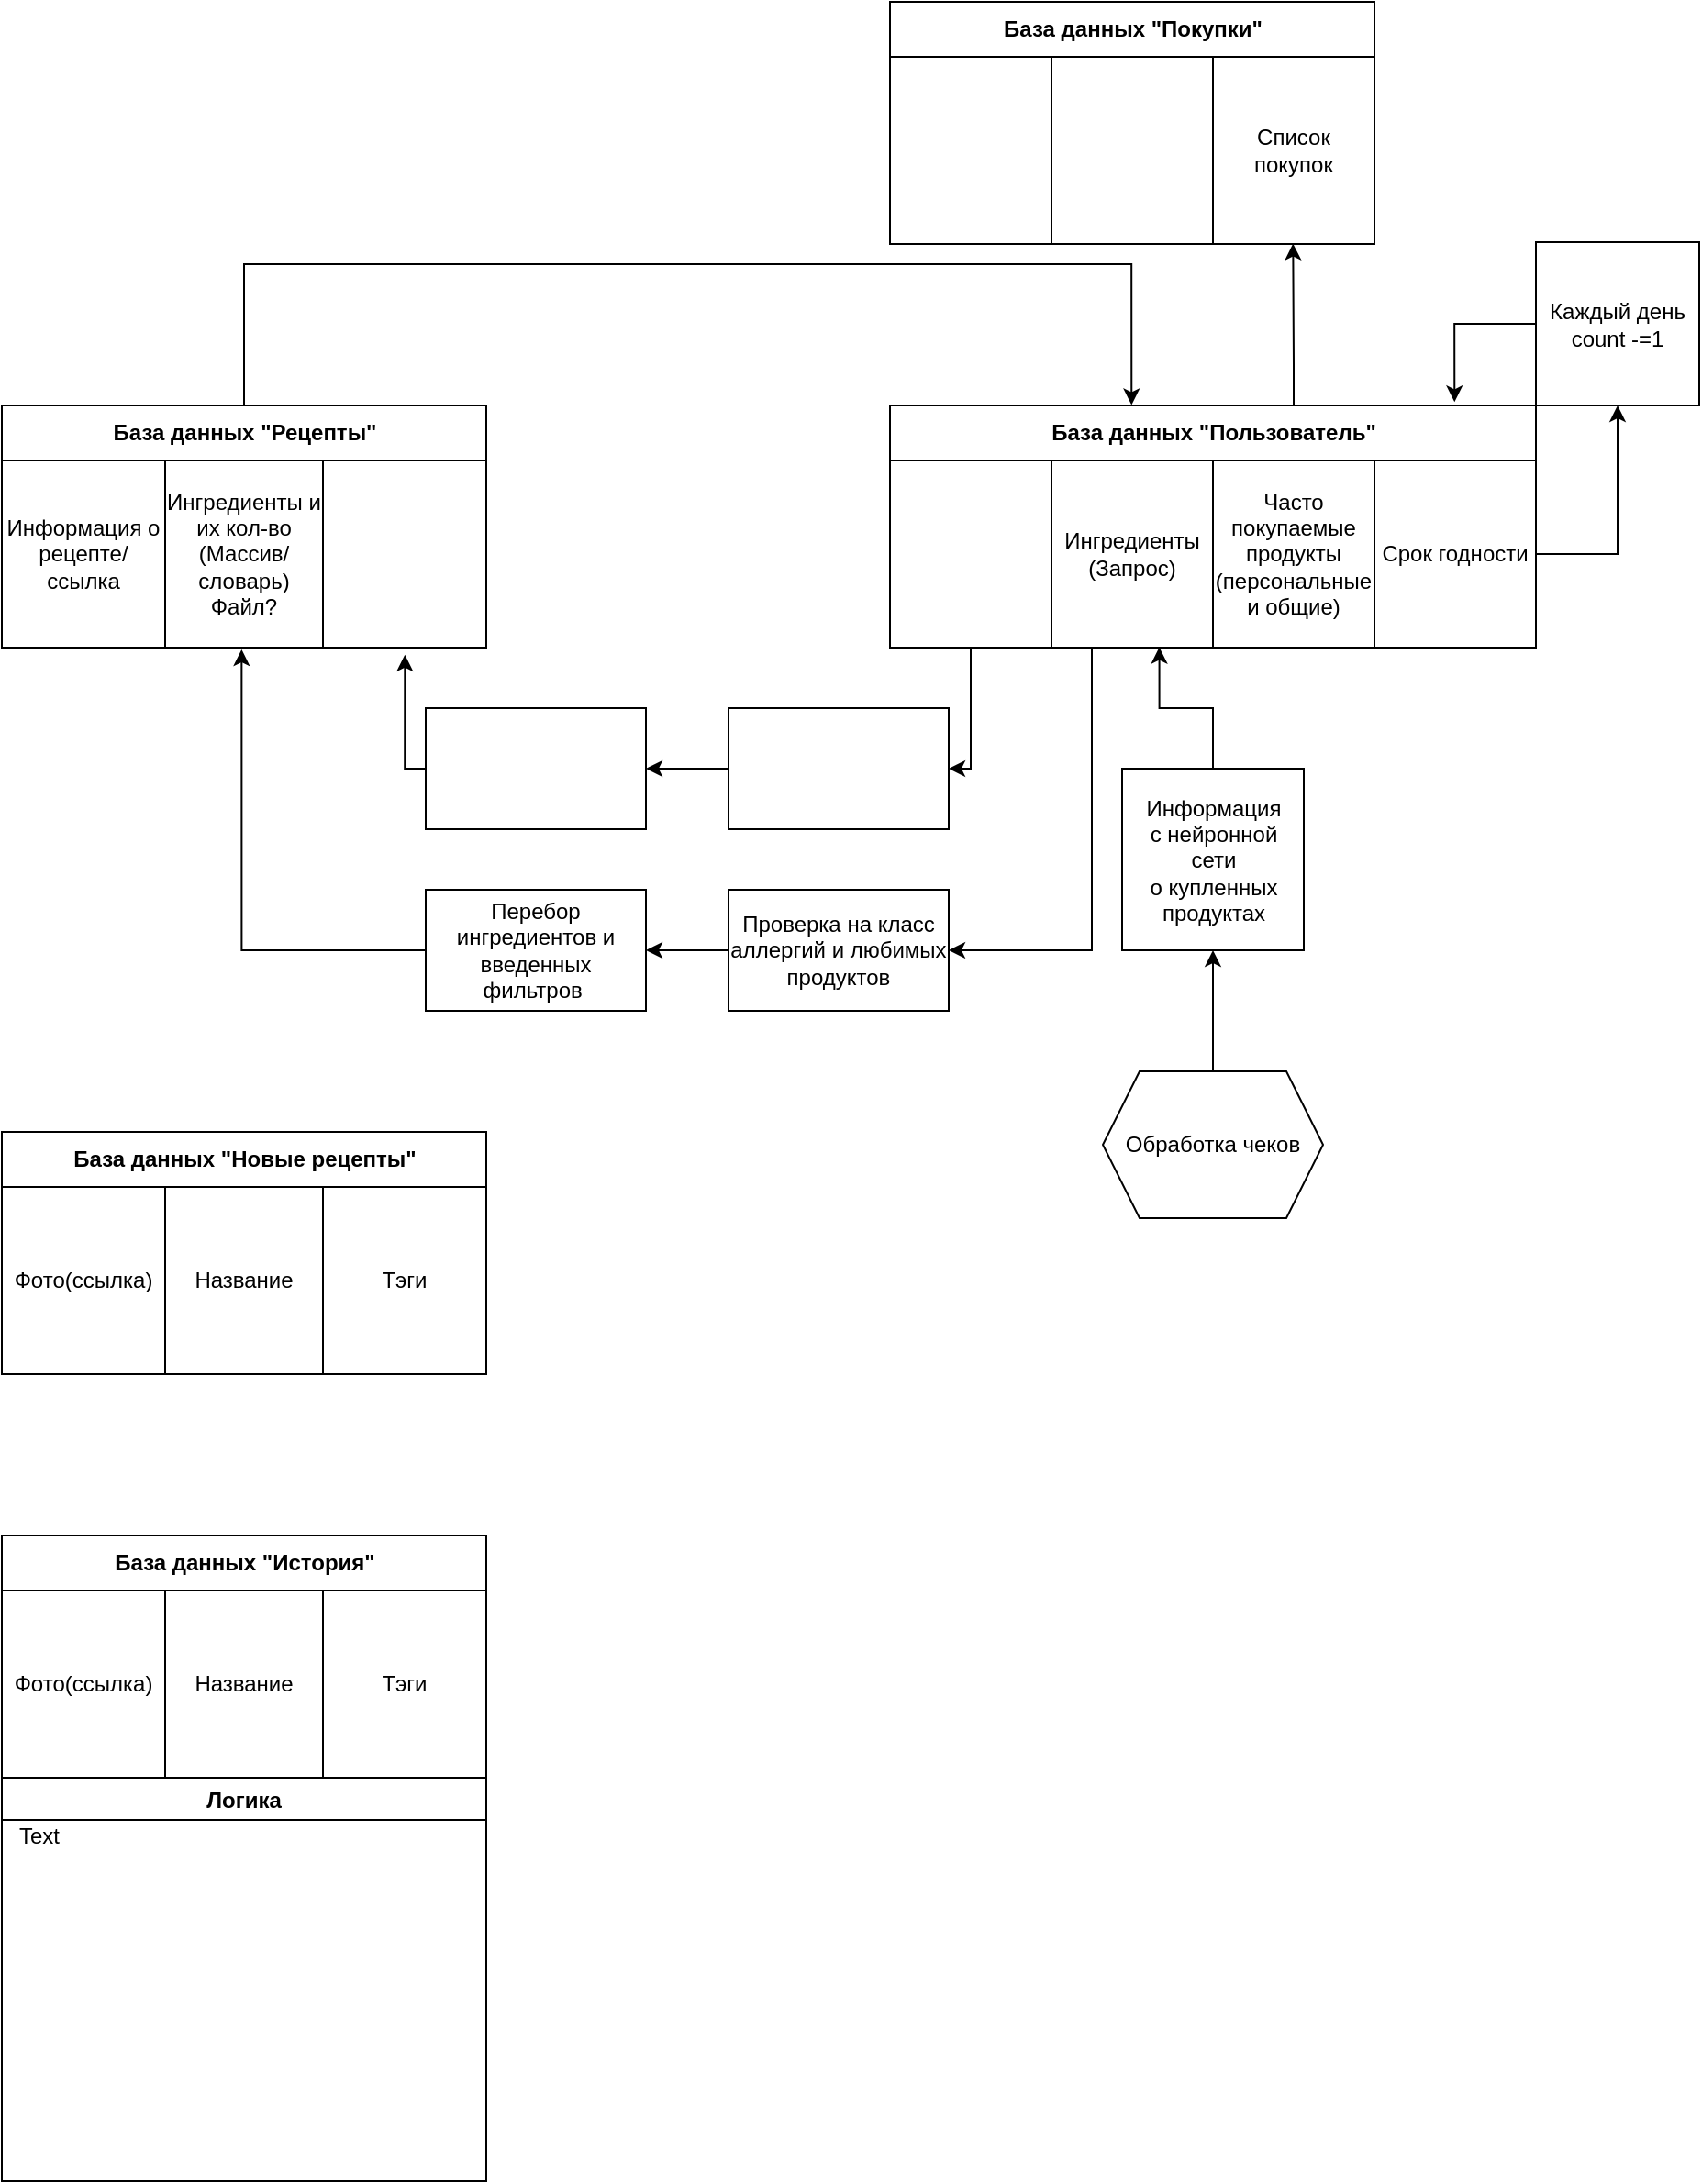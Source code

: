 <mxfile version="16.5.6" type="device"><diagram id="wiyQv6bc8BUejdJqt6dS" name="Page-1"><mxGraphModel dx="1887" dy="1045" grid="1" gridSize="11" guides="1" tooltips="1" connect="1" arrows="1" fold="1" page="1" pageScale="1" pageWidth="1100" pageHeight="1100" math="0" shadow="0"><root><mxCell id="0"/><mxCell id="1" parent="0"/><mxCell id="X3QFDhiM21XCCUL9PB-s-126" style="edgeStyle=orthogonalEdgeStyle;rounded=0;orthogonalLoop=1;jettySize=auto;html=1;entryX=0.374;entryY=-0.002;entryDx=0;entryDy=0;entryPerimeter=0;" parent="1" source="X3QFDhiM21XCCUL9PB-s-39" target="X3QFDhiM21XCCUL9PB-s-52" edge="1"><mxGeometry relative="1" as="geometry"><Array as="points"><mxPoint x="308" y="187"/><mxPoint x="792" y="187"/></Array></mxGeometry></mxCell><mxCell id="X3QFDhiM21XCCUL9PB-s-39" value="База данных &quot;Рецепты&quot;" style="shape=table;startSize=30;container=1;collapsible=0;childLayout=tableLayout;fontStyle=1;align=center;pointerEvents=1;rounded=0;fillColor=none;gradientColor=none;html=1;" parent="1" vertex="1"><mxGeometry x="176" y="264" width="264" height="132" as="geometry"/></mxCell><mxCell id="X3QFDhiM21XCCUL9PB-s-40" value="" style="shape=partialRectangle;html=1;whiteSpace=wrap;collapsible=0;dropTarget=0;pointerEvents=0;fillColor=none;top=0;left=0;bottom=0;right=0;points=[[0,0.5],[1,0.5]];portConstraint=eastwest;rounded=0;" parent="X3QFDhiM21XCCUL9PB-s-39" vertex="1"><mxGeometry y="30" width="264" height="102" as="geometry"/></mxCell><mxCell id="X3QFDhiM21XCCUL9PB-s-41" value="Информация о рецепте/ссылка" style="shape=partialRectangle;html=1;whiteSpace=wrap;connectable=0;fillColor=none;top=0;left=0;bottom=0;right=0;overflow=hidden;pointerEvents=1;rounded=0;" parent="X3QFDhiM21XCCUL9PB-s-40" vertex="1"><mxGeometry width="89" height="102" as="geometry"><mxRectangle width="89" height="102" as="alternateBounds"/></mxGeometry></mxCell><mxCell id="X3QFDhiM21XCCUL9PB-s-42" value="Ингредиенты и их кол-во&lt;br&gt;(Массив/словарь)&lt;br&gt;Файл?" style="shape=partialRectangle;html=1;whiteSpace=wrap;connectable=0;fillColor=none;top=0;left=0;bottom=0;right=0;overflow=hidden;pointerEvents=1;rounded=0;" parent="X3QFDhiM21XCCUL9PB-s-40" vertex="1"><mxGeometry x="89" width="86" height="102" as="geometry"><mxRectangle width="86" height="102" as="alternateBounds"/></mxGeometry></mxCell><mxCell id="X3QFDhiM21XCCUL9PB-s-43" value="" style="shape=partialRectangle;html=1;whiteSpace=wrap;connectable=0;fillColor=none;top=0;left=0;bottom=0;right=0;overflow=hidden;pointerEvents=1;rounded=0;" parent="X3QFDhiM21XCCUL9PB-s-40" vertex="1"><mxGeometry x="175" width="89" height="102" as="geometry"><mxRectangle width="89" height="102" as="alternateBounds"/></mxGeometry></mxCell><mxCell id="X3QFDhiM21XCCUL9PB-s-83" style="edgeStyle=orthogonalEdgeStyle;rounded=0;orthogonalLoop=1;jettySize=auto;html=1;entryX=1;entryY=0.5;entryDx=0;entryDy=0;" parent="1" source="X3QFDhiM21XCCUL9PB-s-52" target="X3QFDhiM21XCCUL9PB-s-80" edge="1"><mxGeometry relative="1" as="geometry"><Array as="points"><mxPoint x="770" y="561"/></Array></mxGeometry></mxCell><mxCell id="X3QFDhiM21XCCUL9PB-s-90" style="edgeStyle=orthogonalEdgeStyle;rounded=0;orthogonalLoop=1;jettySize=auto;html=1;entryX=1;entryY=0.5;entryDx=0;entryDy=0;" parent="1" source="X3QFDhiM21XCCUL9PB-s-52" target="X3QFDhiM21XCCUL9PB-s-89" edge="1"><mxGeometry relative="1" as="geometry"><Array as="points"><mxPoint x="704" y="462"/></Array></mxGeometry></mxCell><mxCell id="X3QFDhiM21XCCUL9PB-s-98" style="edgeStyle=orthogonalEdgeStyle;rounded=0;orthogonalLoop=1;jettySize=auto;html=1;entryX=0.832;entryY=0.998;entryDx=0;entryDy=0;entryPerimeter=0;" parent="1" source="X3QFDhiM21XCCUL9PB-s-52" target="X3QFDhiM21XCCUL9PB-s-94" edge="1"><mxGeometry relative="1" as="geometry"><Array as="points"><mxPoint x="880" y="242"/><mxPoint x="880" y="242"/></Array></mxGeometry></mxCell><mxCell id="X3QFDhiM21XCCUL9PB-s-52" value="База данных &quot;Пользователь&quot;" style="shape=table;startSize=30;container=1;collapsible=0;childLayout=tableLayout;fontStyle=1;align=center;pointerEvents=1;rounded=0;fillColor=none;gradientColor=none;html=1;" parent="1" vertex="1"><mxGeometry x="660" y="264" width="352" height="132" as="geometry"/></mxCell><mxCell id="X3QFDhiM21XCCUL9PB-s-53" value="" style="shape=partialRectangle;html=1;whiteSpace=wrap;collapsible=0;dropTarget=0;pointerEvents=0;fillColor=none;top=0;left=0;bottom=0;right=0;points=[[0,0.5],[1,0.5]];portConstraint=eastwest;rounded=0;" parent="X3QFDhiM21XCCUL9PB-s-52" vertex="1"><mxGeometry y="30" width="352" height="102" as="geometry"/></mxCell><mxCell id="X3QFDhiM21XCCUL9PB-s-54" value="" style="shape=partialRectangle;html=1;whiteSpace=wrap;connectable=0;fillColor=none;top=0;left=0;bottom=0;right=0;overflow=hidden;pointerEvents=1;rounded=0;" parent="X3QFDhiM21XCCUL9PB-s-53" vertex="1"><mxGeometry width="88" height="102" as="geometry"><mxRectangle width="88" height="102" as="alternateBounds"/></mxGeometry></mxCell><mxCell id="X3QFDhiM21XCCUL9PB-s-55" value="Ингредиенты&lt;br&gt;(Запрос)" style="shape=partialRectangle;html=1;whiteSpace=wrap;connectable=0;fillColor=none;top=0;left=0;bottom=0;right=0;overflow=hidden;pointerEvents=1;rounded=0;" parent="X3QFDhiM21XCCUL9PB-s-53" vertex="1"><mxGeometry x="88" width="88" height="102" as="geometry"><mxRectangle width="88" height="102" as="alternateBounds"/></mxGeometry></mxCell><mxCell id="X3QFDhiM21XCCUL9PB-s-56" value="Часто покупаемые продукты (персональные и общие)&lt;br&gt;" style="shape=partialRectangle;html=1;whiteSpace=wrap;connectable=0;fillColor=none;top=0;left=0;bottom=0;right=0;overflow=hidden;pointerEvents=1;rounded=0;" parent="X3QFDhiM21XCCUL9PB-s-53" vertex="1"><mxGeometry x="176" width="88" height="102" as="geometry"><mxRectangle width="88" height="102" as="alternateBounds"/></mxGeometry></mxCell><mxCell id="X3QFDhiM21XCCUL9PB-s-116" value="Срок годности" style="shape=partialRectangle;html=1;whiteSpace=wrap;connectable=0;fillColor=none;top=0;left=0;bottom=0;right=0;overflow=hidden;pointerEvents=1;rounded=0;" parent="X3QFDhiM21XCCUL9PB-s-53" vertex="1"><mxGeometry x="264" width="88" height="102" as="geometry"><mxRectangle width="88" height="102" as="alternateBounds"/></mxGeometry></mxCell><mxCell id="X3QFDhiM21XCCUL9PB-s-82" style="edgeStyle=orthogonalEdgeStyle;rounded=0;orthogonalLoop=1;jettySize=auto;html=1;entryX=1;entryY=0.5;entryDx=0;entryDy=0;" parent="1" source="X3QFDhiM21XCCUL9PB-s-80" target="X3QFDhiM21XCCUL9PB-s-81" edge="1"><mxGeometry relative="1" as="geometry"/></mxCell><mxCell id="X3QFDhiM21XCCUL9PB-s-80" value="Проверка на класс аллергий и любимых продуктов" style="rounded=0;whiteSpace=wrap;html=1;strokeWidth=1;fillColor=none;gradientColor=none;" parent="1" vertex="1"><mxGeometry x="572" y="528" width="120" height="66" as="geometry"/></mxCell><mxCell id="X3QFDhiM21XCCUL9PB-s-85" style="edgeStyle=orthogonalEdgeStyle;rounded=0;orthogonalLoop=1;jettySize=auto;html=1;entryX=0.495;entryY=1.01;entryDx=0;entryDy=0;entryPerimeter=0;exitX=0;exitY=0.5;exitDx=0;exitDy=0;" parent="1" source="X3QFDhiM21XCCUL9PB-s-81" target="X3QFDhiM21XCCUL9PB-s-40" edge="1"><mxGeometry relative="1" as="geometry"/></mxCell><mxCell id="X3QFDhiM21XCCUL9PB-s-81" value="Перебор ингредиентов и введенных фильтров&amp;nbsp;" style="rounded=0;whiteSpace=wrap;html=1;strokeWidth=1;fillColor=none;gradientColor=none;" parent="1" vertex="1"><mxGeometry x="407" y="528" width="120" height="66" as="geometry"/></mxCell><mxCell id="X3QFDhiM21XCCUL9PB-s-91" style="edgeStyle=orthogonalEdgeStyle;rounded=0;orthogonalLoop=1;jettySize=auto;html=1;entryX=0.832;entryY=1.038;entryDx=0;entryDy=0;entryPerimeter=0;" parent="1" source="X3QFDhiM21XCCUL9PB-s-88" target="X3QFDhiM21XCCUL9PB-s-40" edge="1"><mxGeometry relative="1" as="geometry"><Array as="points"><mxPoint x="396" y="462"/></Array></mxGeometry></mxCell><mxCell id="X3QFDhiM21XCCUL9PB-s-88" value="" style="rounded=0;whiteSpace=wrap;html=1;strokeWidth=1;fillColor=none;gradientColor=none;" parent="1" vertex="1"><mxGeometry x="407" y="429" width="120" height="66" as="geometry"/></mxCell><mxCell id="X3QFDhiM21XCCUL9PB-s-92" style="edgeStyle=orthogonalEdgeStyle;rounded=0;orthogonalLoop=1;jettySize=auto;html=1;exitX=0;exitY=0.5;exitDx=0;exitDy=0;entryX=1;entryY=0.5;entryDx=0;entryDy=0;" parent="1" source="X3QFDhiM21XCCUL9PB-s-89" target="X3QFDhiM21XCCUL9PB-s-88" edge="1"><mxGeometry relative="1" as="geometry"/></mxCell><mxCell id="X3QFDhiM21XCCUL9PB-s-89" value="" style="rounded=0;whiteSpace=wrap;html=1;strokeWidth=1;fillColor=none;gradientColor=none;" parent="1" vertex="1"><mxGeometry x="572" y="429" width="120" height="66" as="geometry"/></mxCell><mxCell id="X3QFDhiM21XCCUL9PB-s-93" value="База данных &quot;Покупки&quot;" style="shape=table;startSize=30;container=1;collapsible=0;childLayout=tableLayout;fontStyle=1;align=center;pointerEvents=1;rounded=0;fillColor=none;gradientColor=none;html=1;" parent="1" vertex="1"><mxGeometry x="660" y="44" width="264" height="132" as="geometry"/></mxCell><mxCell id="X3QFDhiM21XCCUL9PB-s-94" value="" style="shape=partialRectangle;html=1;whiteSpace=wrap;collapsible=0;dropTarget=0;pointerEvents=0;fillColor=none;top=0;left=0;bottom=0;right=0;points=[[0,0.5],[1,0.5]];portConstraint=eastwest;rounded=0;" parent="X3QFDhiM21XCCUL9PB-s-93" vertex="1"><mxGeometry y="30" width="264" height="102" as="geometry"/></mxCell><mxCell id="X3QFDhiM21XCCUL9PB-s-95" value="" style="shape=partialRectangle;html=1;whiteSpace=wrap;connectable=0;fillColor=none;top=0;left=0;bottom=0;right=0;overflow=hidden;pointerEvents=1;rounded=0;" parent="X3QFDhiM21XCCUL9PB-s-94" vertex="1"><mxGeometry width="88" height="102" as="geometry"><mxRectangle width="88" height="102" as="alternateBounds"/></mxGeometry></mxCell><mxCell id="X3QFDhiM21XCCUL9PB-s-96" value="" style="shape=partialRectangle;html=1;whiteSpace=wrap;connectable=0;fillColor=none;top=0;left=0;bottom=0;right=0;overflow=hidden;pointerEvents=1;rounded=0;" parent="X3QFDhiM21XCCUL9PB-s-94" vertex="1"><mxGeometry x="88" width="88" height="102" as="geometry"><mxRectangle width="88" height="102" as="alternateBounds"/></mxGeometry></mxCell><mxCell id="X3QFDhiM21XCCUL9PB-s-97" value="Список покупок" style="shape=partialRectangle;html=1;whiteSpace=wrap;connectable=0;fillColor=none;top=0;left=0;bottom=0;right=0;overflow=hidden;pointerEvents=1;rounded=0;" parent="X3QFDhiM21XCCUL9PB-s-94" vertex="1"><mxGeometry x="176" width="88" height="102" as="geometry"><mxRectangle width="88" height="102" as="alternateBounds"/></mxGeometry></mxCell><mxCell id="X3QFDhiM21XCCUL9PB-s-118" style="edgeStyle=orthogonalEdgeStyle;rounded=0;orthogonalLoop=1;jettySize=auto;html=1;entryX=0.417;entryY=0.998;entryDx=0;entryDy=0;entryPerimeter=0;exitX=0.5;exitY=0;exitDx=0;exitDy=0;" parent="1" source="X3QFDhiM21XCCUL9PB-s-117" target="X3QFDhiM21XCCUL9PB-s-53" edge="1"><mxGeometry relative="1" as="geometry"><Array as="points"><mxPoint x="836" y="429"/><mxPoint x="807" y="429"/></Array></mxGeometry></mxCell><mxCell id="X3QFDhiM21XCCUL9PB-s-117" value="Информация&lt;br&gt;с нейронной сети&lt;br&gt;о купленных продуктах" style="whiteSpace=wrap;html=1;aspect=fixed;rounded=0;strokeWidth=1;fillColor=none;gradientColor=none;" parent="1" vertex="1"><mxGeometry x="786.5" y="462" width="99" height="99" as="geometry"/></mxCell><mxCell id="X3QFDhiM21XCCUL9PB-s-120" style="edgeStyle=orthogonalEdgeStyle;rounded=0;orthogonalLoop=1;jettySize=auto;html=1;entryX=0.5;entryY=1;entryDx=0;entryDy=0;" parent="1" source="X3QFDhiM21XCCUL9PB-s-119" target="X3QFDhiM21XCCUL9PB-s-117" edge="1"><mxGeometry relative="1" as="geometry"><Array as="points"><mxPoint x="836" y="561"/><mxPoint x="836" y="561"/></Array></mxGeometry></mxCell><mxCell id="X3QFDhiM21XCCUL9PB-s-119" value="Обработка чеков" style="shape=hexagon;perimeter=hexagonPerimeter2;whiteSpace=wrap;html=1;fixedSize=1;rounded=0;strokeWidth=1;fillColor=none;gradientColor=none;" parent="1" vertex="1"><mxGeometry x="776" y="627" width="120" height="80" as="geometry"/></mxCell><mxCell id="X3QFDhiM21XCCUL9PB-s-125" style="edgeStyle=orthogonalEdgeStyle;rounded=0;orthogonalLoop=1;jettySize=auto;html=1;entryX=0.874;entryY=-0.014;entryDx=0;entryDy=0;entryPerimeter=0;" parent="1" source="X3QFDhiM21XCCUL9PB-s-122" target="X3QFDhiM21XCCUL9PB-s-52" edge="1"><mxGeometry relative="1" as="geometry"><mxPoint x="968" y="219.5" as="targetPoint"/><Array as="points"><mxPoint x="968" y="220"/></Array></mxGeometry></mxCell><mxCell id="X3QFDhiM21XCCUL9PB-s-122" value="Каждый день count -=1&lt;br&gt;" style="whiteSpace=wrap;html=1;aspect=fixed;rounded=0;strokeWidth=1;fillColor=none;gradientColor=none;rotation=0;" parent="1" vertex="1"><mxGeometry x="1012" y="175" width="89" height="89" as="geometry"/></mxCell><mxCell id="X3QFDhiM21XCCUL9PB-s-124" style="edgeStyle=orthogonalEdgeStyle;rounded=0;orthogonalLoop=1;jettySize=auto;html=1;entryX=0.5;entryY=1;entryDx=0;entryDy=0;" parent="1" source="X3QFDhiM21XCCUL9PB-s-53" target="X3QFDhiM21XCCUL9PB-s-122" edge="1"><mxGeometry relative="1" as="geometry"/></mxCell><mxCell id="_bZ5p6yhKDmoE0CybdQ5-1" value="База данных &quot;Новые рецепты&quot;" style="shape=table;startSize=30;container=1;collapsible=0;childLayout=tableLayout;fontStyle=1;align=center;pointerEvents=1;rounded=0;fillColor=none;gradientColor=none;html=1;" parent="1" vertex="1"><mxGeometry x="176" y="660" width="264" height="132" as="geometry"/></mxCell><mxCell id="_bZ5p6yhKDmoE0CybdQ5-2" value="" style="shape=partialRectangle;html=1;whiteSpace=wrap;collapsible=0;dropTarget=0;pointerEvents=0;fillColor=none;top=0;left=0;bottom=0;right=0;points=[[0,0.5],[1,0.5]];portConstraint=eastwest;rounded=0;" parent="_bZ5p6yhKDmoE0CybdQ5-1" vertex="1"><mxGeometry y="30" width="264" height="102" as="geometry"/></mxCell><mxCell id="_bZ5p6yhKDmoE0CybdQ5-3" value="Фото(ссылка)" style="shape=partialRectangle;html=1;whiteSpace=wrap;connectable=0;fillColor=none;top=0;left=0;bottom=0;right=0;overflow=hidden;pointerEvents=1;rounded=0;" parent="_bZ5p6yhKDmoE0CybdQ5-2" vertex="1"><mxGeometry width="89" height="102" as="geometry"><mxRectangle width="89" height="102" as="alternateBounds"/></mxGeometry></mxCell><mxCell id="_bZ5p6yhKDmoE0CybdQ5-4" value="Название" style="shape=partialRectangle;html=1;whiteSpace=wrap;connectable=0;fillColor=none;top=0;left=0;bottom=0;right=0;overflow=hidden;pointerEvents=1;rounded=0;" parent="_bZ5p6yhKDmoE0CybdQ5-2" vertex="1"><mxGeometry x="89" width="86" height="102" as="geometry"><mxRectangle width="86" height="102" as="alternateBounds"/></mxGeometry></mxCell><mxCell id="_bZ5p6yhKDmoE0CybdQ5-5" value="Тэги" style="shape=partialRectangle;html=1;whiteSpace=wrap;connectable=0;fillColor=none;top=0;left=0;bottom=0;right=0;overflow=hidden;pointerEvents=1;rounded=0;" parent="_bZ5p6yhKDmoE0CybdQ5-2" vertex="1"><mxGeometry x="175" width="89" height="102" as="geometry"><mxRectangle width="89" height="102" as="alternateBounds"/></mxGeometry></mxCell><mxCell id="_bZ5p6yhKDmoE0CybdQ5-6" value="База данных &quot;История&quot;" style="shape=table;startSize=30;container=1;collapsible=0;childLayout=tableLayout;fontStyle=1;align=center;pointerEvents=1;rounded=0;fillColor=none;gradientColor=none;html=1;" parent="1" vertex="1"><mxGeometry x="176" y="880" width="264" height="132" as="geometry"/></mxCell><mxCell id="_bZ5p6yhKDmoE0CybdQ5-7" value="" style="shape=partialRectangle;html=1;whiteSpace=wrap;collapsible=0;dropTarget=0;pointerEvents=0;fillColor=none;top=0;left=0;bottom=0;right=0;points=[[0,0.5],[1,0.5]];portConstraint=eastwest;rounded=0;" parent="_bZ5p6yhKDmoE0CybdQ5-6" vertex="1"><mxGeometry y="30" width="264" height="102" as="geometry"/></mxCell><mxCell id="_bZ5p6yhKDmoE0CybdQ5-8" value="Фото(ссылка)" style="shape=partialRectangle;html=1;whiteSpace=wrap;connectable=0;fillColor=none;top=0;left=0;bottom=0;right=0;overflow=hidden;pointerEvents=1;rounded=0;" parent="_bZ5p6yhKDmoE0CybdQ5-7" vertex="1"><mxGeometry width="89" height="102" as="geometry"><mxRectangle width="89" height="102" as="alternateBounds"/></mxGeometry></mxCell><mxCell id="_bZ5p6yhKDmoE0CybdQ5-9" value="Название" style="shape=partialRectangle;html=1;whiteSpace=wrap;connectable=0;fillColor=none;top=0;left=0;bottom=0;right=0;overflow=hidden;pointerEvents=1;rounded=0;" parent="_bZ5p6yhKDmoE0CybdQ5-7" vertex="1"><mxGeometry x="89" width="86" height="102" as="geometry"><mxRectangle width="86" height="102" as="alternateBounds"/></mxGeometry></mxCell><mxCell id="_bZ5p6yhKDmoE0CybdQ5-10" value="Тэги" style="shape=partialRectangle;html=1;whiteSpace=wrap;connectable=0;fillColor=none;top=0;left=0;bottom=0;right=0;overflow=hidden;pointerEvents=1;rounded=0;" parent="_bZ5p6yhKDmoE0CybdQ5-7" vertex="1"><mxGeometry x="175" width="89" height="102" as="geometry"><mxRectangle width="89" height="102" as="alternateBounds"/></mxGeometry></mxCell><mxCell id="_bZ5p6yhKDmoE0CybdQ5-11" value="Логика" style="swimlane;" parent="1" vertex="1"><mxGeometry x="176" y="1012" width="264" height="220" as="geometry"/></mxCell><mxCell id="_bZ5p6yhKDmoE0CybdQ5-12" value="Text" style="text;html=1;align=center;verticalAlign=middle;resizable=0;points=[];autosize=1;strokeColor=none;fillColor=none;" parent="_bZ5p6yhKDmoE0CybdQ5-11" vertex="1"><mxGeometry y="22" width="40" height="20" as="geometry"/></mxCell></root></mxGraphModel></diagram></mxfile>